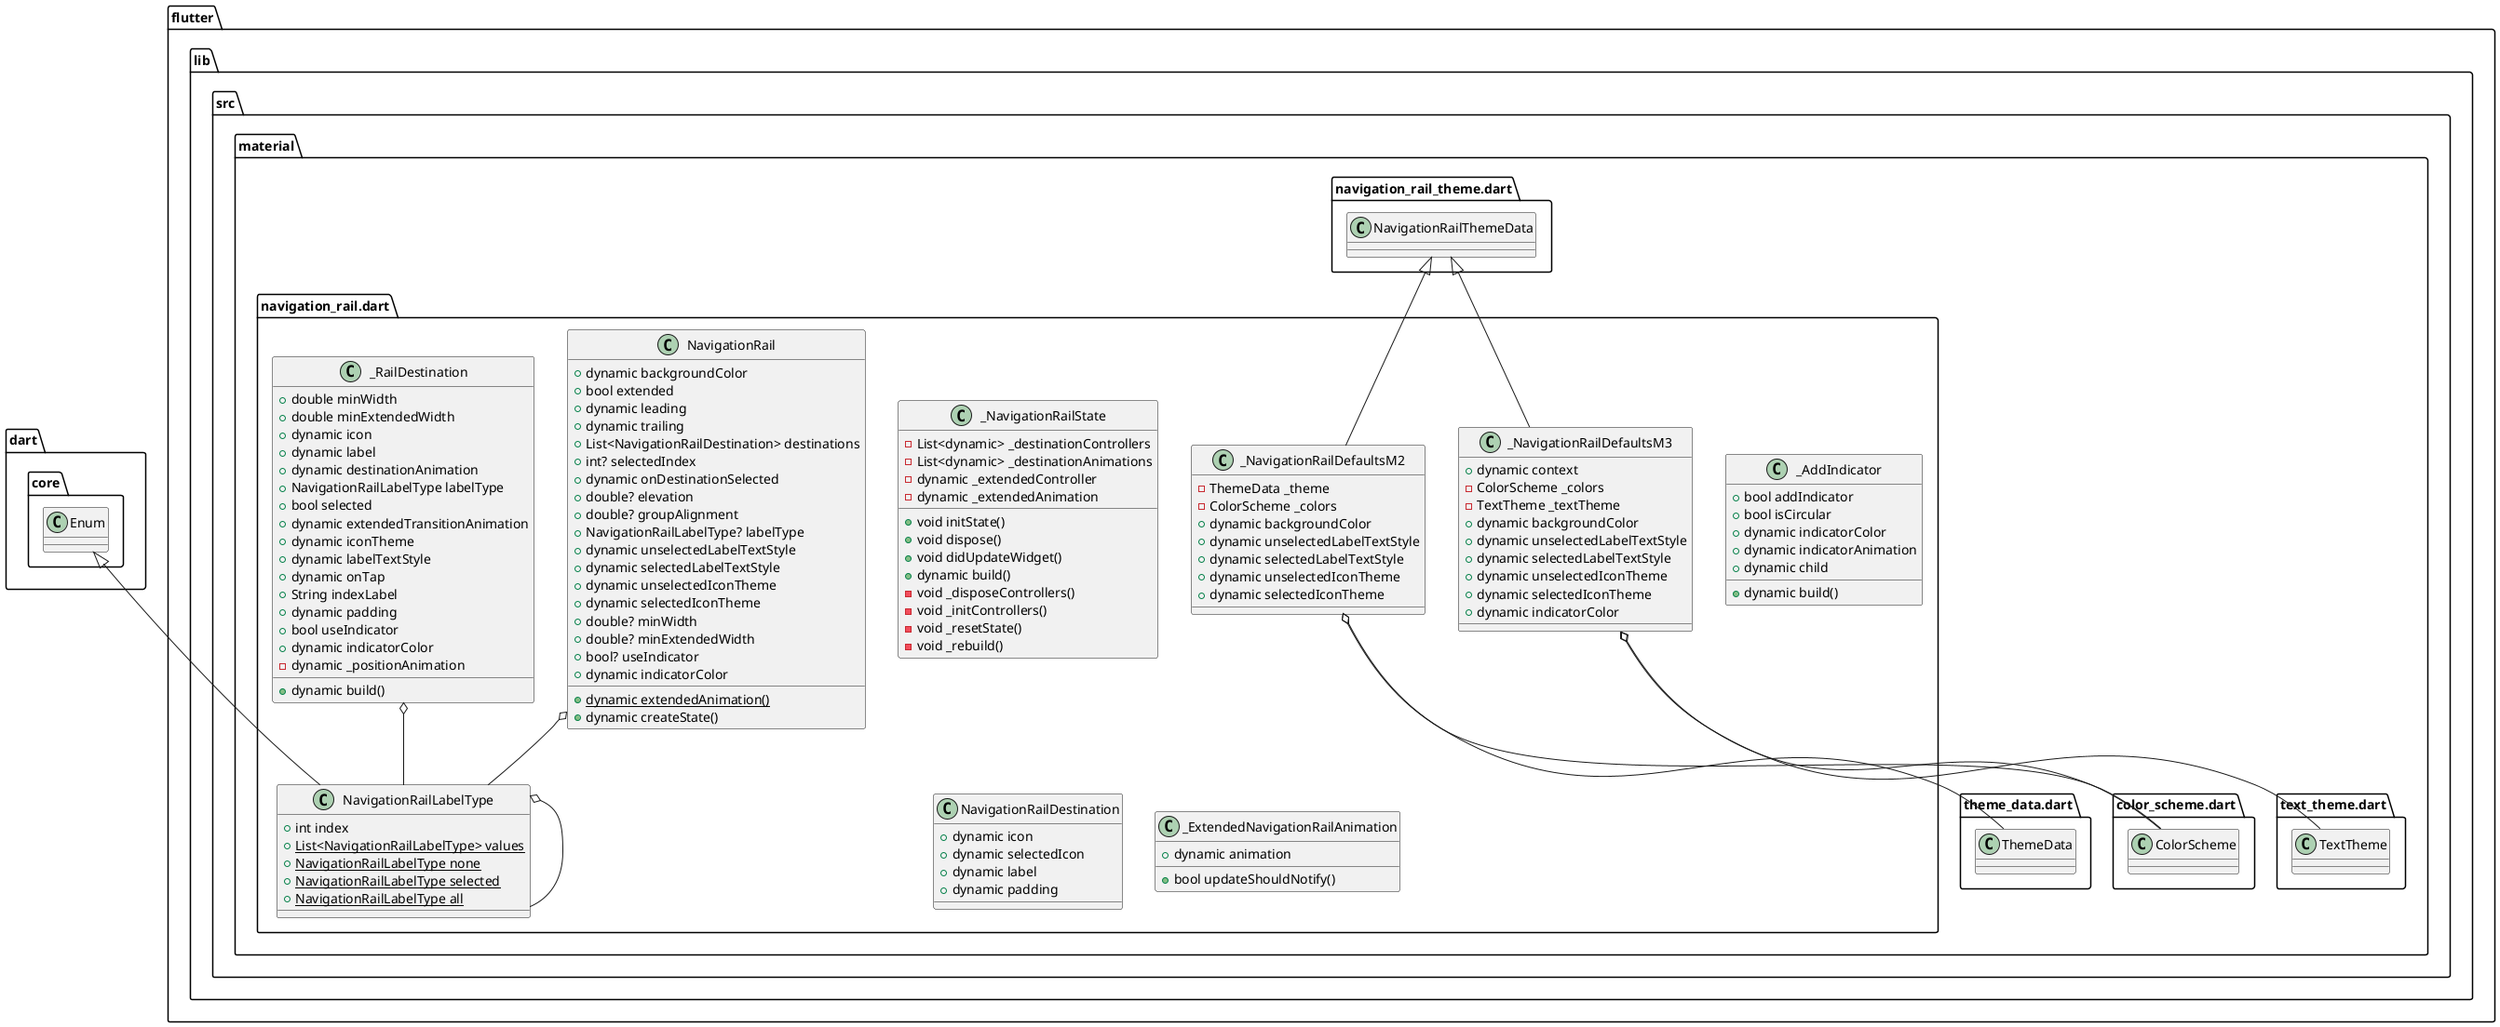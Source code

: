 @startuml
set namespaceSeparator ::

class "flutter::lib::src::material::navigation_rail.dart::NavigationRail" {
  +dynamic backgroundColor
  +bool extended
  +dynamic leading
  +dynamic trailing
  +List<NavigationRailDestination> destinations
  +int? selectedIndex
  +dynamic onDestinationSelected
  +double? elevation
  +double? groupAlignment
  +NavigationRailLabelType? labelType
  +dynamic unselectedLabelTextStyle
  +dynamic selectedLabelTextStyle
  +dynamic unselectedIconTheme
  +dynamic selectedIconTheme
  +double? minWidth
  +double? minExtendedWidth
  +bool? useIndicator
  +dynamic indicatorColor
  {static} +dynamic extendedAnimation()
  +dynamic createState()
}

"flutter::lib::src::material::navigation_rail.dart::NavigationRail" o-- "flutter::lib::src::material::navigation_rail.dart::NavigationRailLabelType"

class "flutter::lib::src::material::navigation_rail.dart::_NavigationRailState" {
  -List<dynamic> _destinationControllers
  -List<dynamic> _destinationAnimations
  -dynamic _extendedController
  -dynamic _extendedAnimation
  +void initState()
  +void dispose()
  +void didUpdateWidget()
  +dynamic build()
  -void _disposeControllers()
  -void _initControllers()
  -void _resetState()
  -void _rebuild()
}

class "flutter::lib::src::material::navigation_rail.dart::_RailDestination" {
  +double minWidth
  +double minExtendedWidth
  +dynamic icon
  +dynamic label
  +dynamic destinationAnimation
  +NavigationRailLabelType labelType
  +bool selected
  +dynamic extendedTransitionAnimation
  +dynamic iconTheme
  +dynamic labelTextStyle
  +dynamic onTap
  +String indexLabel
  +dynamic padding
  +bool useIndicator
  +dynamic indicatorColor
  -dynamic _positionAnimation
  +dynamic build()
}

"flutter::lib::src::material::navigation_rail.dart::_RailDestination" o-- "flutter::lib::src::material::navigation_rail.dart::NavigationRailLabelType"

class "flutter::lib::src::material::navigation_rail.dart::_AddIndicator" {
  +bool addIndicator
  +bool isCircular
  +dynamic indicatorColor
  +dynamic indicatorAnimation
  +dynamic child
  +dynamic build()
}

class "flutter::lib::src::material::navigation_rail.dart::NavigationRailDestination" {
  +dynamic icon
  +dynamic selectedIcon
  +dynamic label
  +dynamic padding
}

class "flutter::lib::src::material::navigation_rail.dart::_ExtendedNavigationRailAnimation" {
  +dynamic animation
  +bool updateShouldNotify()
}

class "flutter::lib::src::material::navigation_rail.dart::_NavigationRailDefaultsM2" {
  -ThemeData _theme
  -ColorScheme _colors
  +dynamic backgroundColor
  +dynamic unselectedLabelTextStyle
  +dynamic selectedLabelTextStyle
  +dynamic unselectedIconTheme
  +dynamic selectedIconTheme
}

"flutter::lib::src::material::navigation_rail.dart::_NavigationRailDefaultsM2" o-- "flutter::lib::src::material::theme_data.dart::ThemeData"
"flutter::lib::src::material::navigation_rail.dart::_NavigationRailDefaultsM2" o-- "flutter::lib::src::material::color_scheme.dart::ColorScheme"
"flutter::lib::src::material::navigation_rail_theme.dart::NavigationRailThemeData" <|-- "flutter::lib::src::material::navigation_rail.dart::_NavigationRailDefaultsM2"

class "flutter::lib::src::material::navigation_rail.dart::_NavigationRailDefaultsM3" {
  +dynamic context
  -ColorScheme _colors
  -TextTheme _textTheme
  +dynamic backgroundColor
  +dynamic unselectedLabelTextStyle
  +dynamic selectedLabelTextStyle
  +dynamic unselectedIconTheme
  +dynamic selectedIconTheme
  +dynamic indicatorColor
}

"flutter::lib::src::material::navigation_rail.dart::_NavigationRailDefaultsM3" o-- "flutter::lib::src::material::color_scheme.dart::ColorScheme"
"flutter::lib::src::material::navigation_rail.dart::_NavigationRailDefaultsM3" o-- "flutter::lib::src::material::text_theme.dart::TextTheme"
"flutter::lib::src::material::navigation_rail_theme.dart::NavigationRailThemeData" <|-- "flutter::lib::src::material::navigation_rail.dart::_NavigationRailDefaultsM3"

class "flutter::lib::src::material::navigation_rail.dart::NavigationRailLabelType" {
  +int index
  {static} +List<NavigationRailLabelType> values
  {static} +NavigationRailLabelType none
  {static} +NavigationRailLabelType selected
  {static} +NavigationRailLabelType all
}

"flutter::lib::src::material::navigation_rail.dart::NavigationRailLabelType" o-- "flutter::lib::src::material::navigation_rail.dart::NavigationRailLabelType"
"dart::core::Enum" <|-- "flutter::lib::src::material::navigation_rail.dart::NavigationRailLabelType"


@enduml